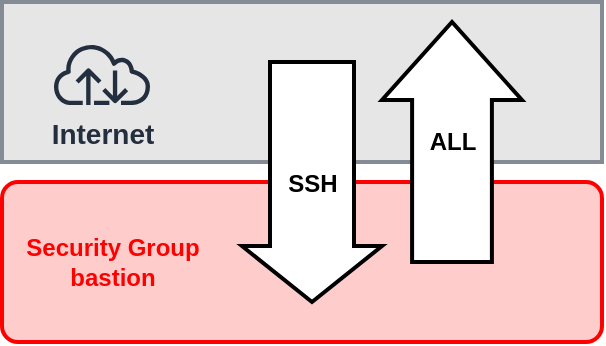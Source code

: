 <mxfile>
    <diagram id="lHtWl0A6xUiiPNq3U4mr" name="Page-1">
        <mxGraphModel dx="1284" dy="507" grid="1" gridSize="10" guides="1" tooltips="1" connect="1" arrows="1" fold="1" page="1" pageScale="1" pageWidth="1169" pageHeight="827" background="#FFFFFF" math="0" shadow="0">
            <root>
                <mxCell id="0"/>
                <mxCell id="1" parent="0"/>
                <mxCell id="2" value="" style="rounded=1;arcSize=10;strokeColor=#ff0000;fillColor=#FFCCCC;gradientColor=none;strokeWidth=2;" parent="1" vertex="1">
                    <mxGeometry x="280" y="210" width="300" height="80" as="geometry"/>
                </mxCell>
                <mxCell id="3" value="&lt;b&gt;&lt;font color=&quot;#ff0000&quot;&gt;Security Group&lt;br&gt;bastion&lt;br&gt;&lt;/font&gt;&lt;/b&gt;" style="text;html=1;align=center;verticalAlign=middle;resizable=0;points=[];autosize=1;strokeColor=none;fillColor=none;" parent="1" vertex="1">
                    <mxGeometry x="280" y="230" width="110" height="40" as="geometry"/>
                </mxCell>
                <mxCell id="9" value="" style="outlineConnect=0;gradientColor=none;html=1;whiteSpace=wrap;fontSize=12;fontStyle=0;strokeColor=#858B94;fillColor=#E6E6E6;verticalAlign=top;align=center;fontColor=#858B94;spacingTop=3;strokeWidth=2;" parent="1" vertex="1">
                    <mxGeometry x="280" y="120" width="300" height="80" as="geometry"/>
                </mxCell>
                <mxCell id="8" value="Internet" style="sketch=0;outlineConnect=0;fontColor=#232F3E;gradientColor=none;strokeColor=#232F3E;fillColor=#E6E6E6;dashed=0;verticalLabelPosition=bottom;verticalAlign=top;align=center;html=1;fontSize=14;fontStyle=1;aspect=fixed;shape=mxgraph.aws4.resourceIcon;resIcon=mxgraph.aws4.internet;spacingTop=-15;" parent="1" vertex="1">
                    <mxGeometry x="300" y="126" width="60" height="60" as="geometry"/>
                </mxCell>
                <mxCell id="10" value="&lt;b&gt;&lt;font color=&quot;#000000&quot; style=&quot;font-size: 12px;&quot;&gt;SSH&lt;/font&gt;&lt;/b&gt;" style="html=1;shadow=0;dashed=0;align=center;verticalAlign=middle;shape=mxgraph.arrows2.arrow;dy=0.4;dx=28;direction=south;notch=0;strokeWidth=2;fontSize=14;fontColor=#ff0000;" parent="1" vertex="1">
                    <mxGeometry x="400" y="150" width="70" height="120" as="geometry"/>
                </mxCell>
                <mxCell id="16" value="ALL" style="html=1;shadow=0;dashed=0;align=center;verticalAlign=middle;shape=mxgraph.arrows2.arrow;dy=0.43;dx=39;direction=north;notch=0;strokeWidth=2;fontSize=12;fontColor=#000000;fontStyle=1" parent="1" vertex="1">
                    <mxGeometry x="470" y="130" width="70" height="120" as="geometry"/>
                </mxCell>
            </root>
        </mxGraphModel>
    </diagram>
</mxfile>
